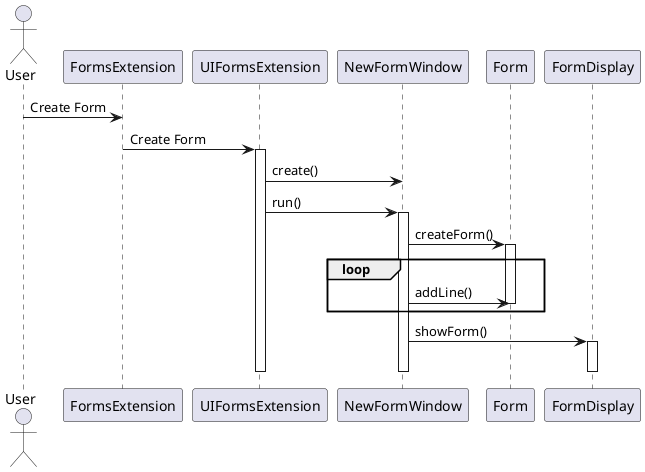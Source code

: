   @startuml doc-files/macros07_01_analysis.png

 actor User
 participant "FormsExtension" as MBE
 participant "UIFormsExtension" as UIEMB
 participant "NewFormWindow" as NFW
 participant "Form" as MB
 participant "FormDisplay" as FD
  

 User -> MBE: Create Form
MBE -> UIEMB: Create Form
 activate UIEMB
 UIEMB -> NFW: create()
 UIEMB -> NFW: run()
 activate NFW
 MB<- NFW: createForm()
 activate MB
 loop
 MB <- NFW: addLine()
 deactivate MB
 end
 NFW -> FD: showForm()
 activate FD
 deactivate FD
 deactivate NFW
 deactivate UIEMB
 deactivate MBE



@enduml